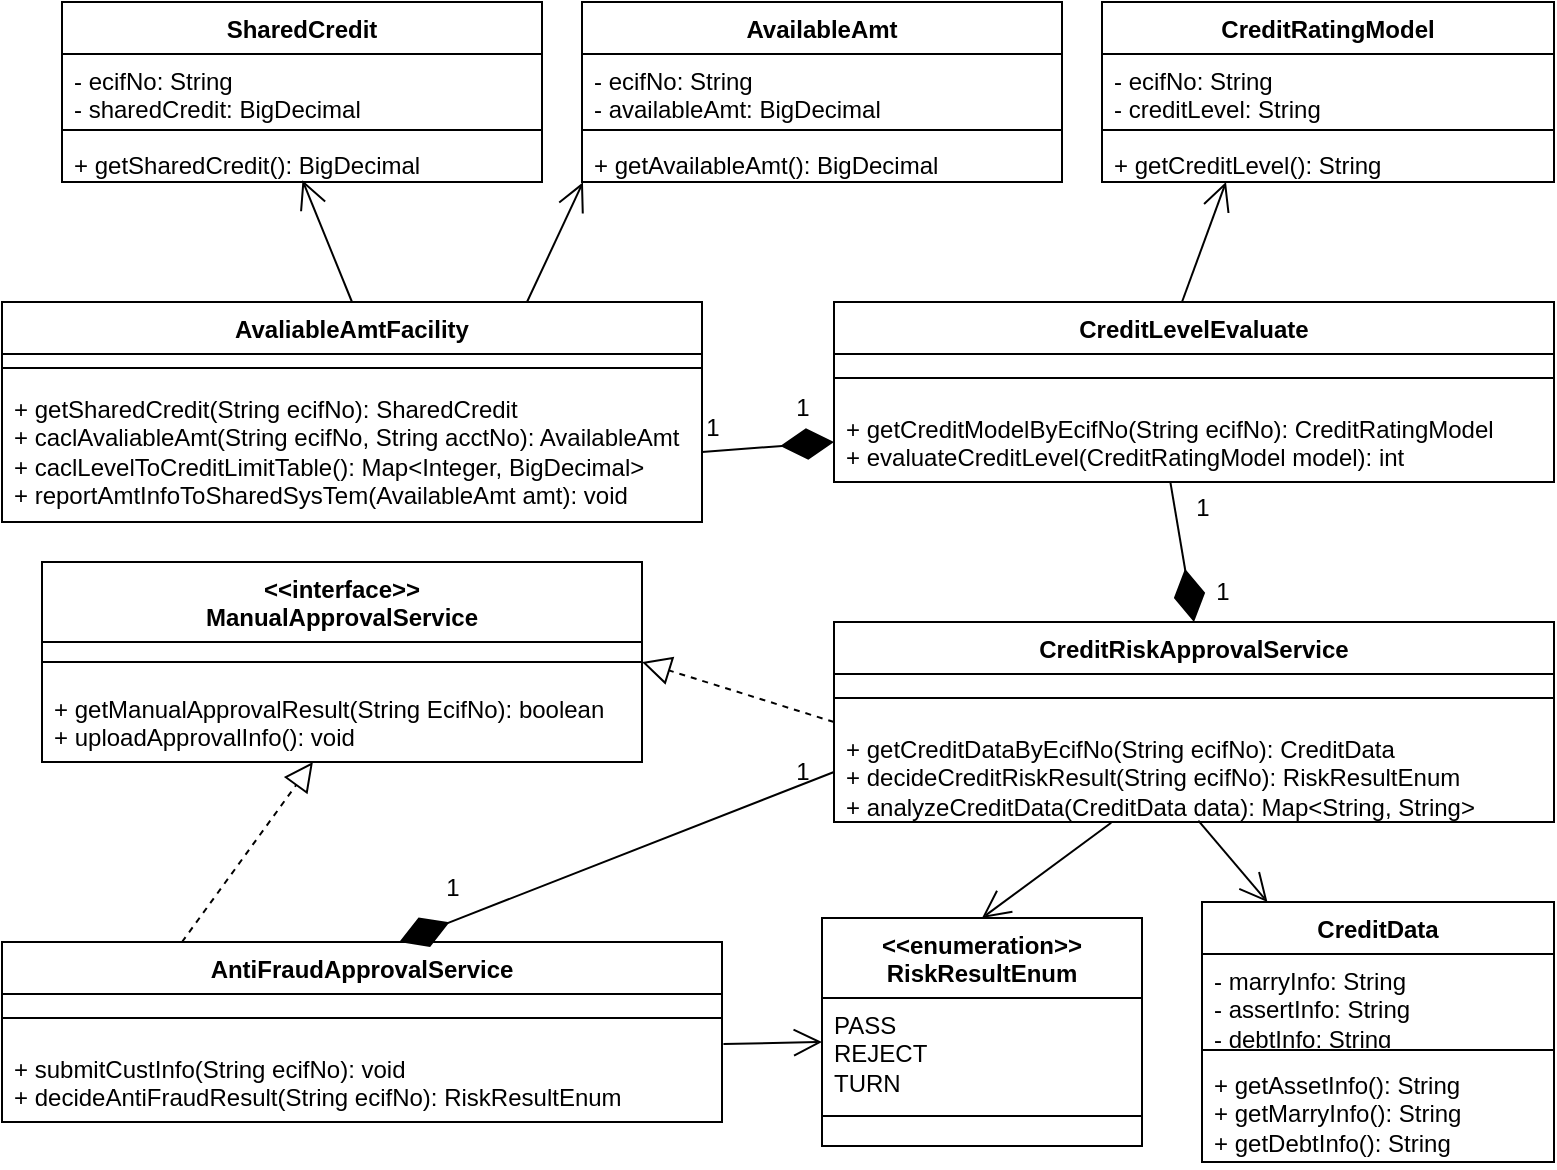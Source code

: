 <mxfile version="21.6.5" type="github">
  <diagram name="第 1 页" id="nujMItkQvAbVNNYGcNMh">
    <mxGraphModel dx="1166" dy="775" grid="1" gridSize="10" guides="1" tooltips="1" connect="1" arrows="1" fold="1" page="1" pageScale="1" pageWidth="827" pageHeight="1169" math="0" shadow="0">
      <root>
        <mxCell id="0" />
        <mxCell id="1" parent="0" />
        <mxCell id="LWc6yBgg0FcKB93T4zAy-1" value="AvaliableAmtFacility" style="swimlane;fontStyle=1;align=center;verticalAlign=top;childLayout=stackLayout;horizontal=1;startSize=26;horizontalStack=0;resizeParent=1;resizeParentMax=0;resizeLast=0;collapsible=1;marginBottom=0;whiteSpace=wrap;html=1;" parent="1" vertex="1">
          <mxGeometry x="20" y="260" width="350" height="110" as="geometry" />
        </mxCell>
        <mxCell id="LWc6yBgg0FcKB93T4zAy-3" value="" style="line;strokeWidth=1;fillColor=none;align=left;verticalAlign=middle;spacingTop=-1;spacingLeft=3;spacingRight=3;rotatable=0;labelPosition=right;points=[];portConstraint=eastwest;strokeColor=inherit;" parent="LWc6yBgg0FcKB93T4zAy-1" vertex="1">
          <mxGeometry y="26" width="350" height="14" as="geometry" />
        </mxCell>
        <mxCell id="LWc6yBgg0FcKB93T4zAy-4" value="+ getSharedCredit(String ecifNo): SharedCredit&lt;br&gt;+ caclAvaliableAmt(String ecifNo, String acctNo): AvailableAmt&lt;br&gt;+ caclLevelToCreditLimitTable(): Map&amp;lt;Integer, BigDecimal&amp;gt;&lt;br&gt;+ reportAmtInfoToSharedSysTem(AvailableAmt amt): void" style="text;strokeColor=none;fillColor=none;align=left;verticalAlign=top;spacingLeft=4;spacingRight=4;overflow=hidden;rotatable=0;points=[[0,0.5],[1,0.5]];portConstraint=eastwest;whiteSpace=wrap;html=1;" parent="LWc6yBgg0FcKB93T4zAy-1" vertex="1">
          <mxGeometry y="40" width="350" height="70" as="geometry" />
        </mxCell>
        <mxCell id="LWc6yBgg0FcKB93T4zAy-5" value="SharedCredit" style="swimlane;fontStyle=1;align=center;verticalAlign=top;childLayout=stackLayout;horizontal=1;startSize=26;horizontalStack=0;resizeParent=1;resizeParentMax=0;resizeLast=0;collapsible=1;marginBottom=0;whiteSpace=wrap;html=1;" parent="1" vertex="1">
          <mxGeometry x="50" y="110" width="240" height="90" as="geometry" />
        </mxCell>
        <mxCell id="LWc6yBgg0FcKB93T4zAy-6" value="- ecifNo: String&lt;br&gt;- sharedCredit: BigDecimal" style="text;strokeColor=none;fillColor=none;align=left;verticalAlign=top;spacingLeft=4;spacingRight=4;overflow=hidden;rotatable=0;points=[[0,0.5],[1,0.5]];portConstraint=eastwest;whiteSpace=wrap;html=1;" parent="LWc6yBgg0FcKB93T4zAy-5" vertex="1">
          <mxGeometry y="26" width="240" height="34" as="geometry" />
        </mxCell>
        <mxCell id="LWc6yBgg0FcKB93T4zAy-7" value="" style="line;strokeWidth=1;fillColor=none;align=left;verticalAlign=middle;spacingTop=-1;spacingLeft=3;spacingRight=3;rotatable=0;labelPosition=right;points=[];portConstraint=eastwest;strokeColor=inherit;" parent="LWc6yBgg0FcKB93T4zAy-5" vertex="1">
          <mxGeometry y="60" width="240" height="8" as="geometry" />
        </mxCell>
        <mxCell id="LWc6yBgg0FcKB93T4zAy-8" value="+ getSharedCredit(): BigDecimal" style="text;strokeColor=none;fillColor=none;align=left;verticalAlign=top;spacingLeft=4;spacingRight=4;overflow=hidden;rotatable=0;points=[[0,0.5],[1,0.5]];portConstraint=eastwest;whiteSpace=wrap;html=1;" parent="LWc6yBgg0FcKB93T4zAy-5" vertex="1">
          <mxGeometry y="68" width="240" height="22" as="geometry" />
        </mxCell>
        <mxCell id="LWc6yBgg0FcKB93T4zAy-9" value="" style="endArrow=open;endFill=1;endSize=12;html=1;rounded=0;entryX=0.501;entryY=0.96;entryDx=0;entryDy=0;entryPerimeter=0;exitX=0.5;exitY=0;exitDx=0;exitDy=0;" parent="1" source="LWc6yBgg0FcKB93T4zAy-1" target="LWc6yBgg0FcKB93T4zAy-8" edge="1">
          <mxGeometry width="160" relative="1" as="geometry">
            <mxPoint x="-60" y="230" as="sourcePoint" />
            <mxPoint x="100" y="230" as="targetPoint" />
          </mxGeometry>
        </mxCell>
        <mxCell id="LWc6yBgg0FcKB93T4zAy-14" value="CreditLevelEvaluate" style="swimlane;fontStyle=1;align=center;verticalAlign=top;childLayout=stackLayout;horizontal=1;startSize=26;horizontalStack=0;resizeParent=1;resizeParentMax=0;resizeLast=0;collapsible=1;marginBottom=0;whiteSpace=wrap;html=1;" parent="1" vertex="1">
          <mxGeometry x="436" y="260" width="360" height="90" as="geometry" />
        </mxCell>
        <mxCell id="LWc6yBgg0FcKB93T4zAy-16" value="" style="line;strokeWidth=1;fillColor=none;align=left;verticalAlign=middle;spacingTop=-1;spacingLeft=3;spacingRight=3;rotatable=0;labelPosition=right;points=[];portConstraint=eastwest;strokeColor=inherit;" parent="LWc6yBgg0FcKB93T4zAy-14" vertex="1">
          <mxGeometry y="26" width="360" height="24" as="geometry" />
        </mxCell>
        <mxCell id="LWc6yBgg0FcKB93T4zAy-17" value="+ getCreditModelByEcifNo(String ecifNo): CreditRatingModel&lt;br&gt;+ evaluateCreditLevel(CreditRatingModel model): int" style="text;strokeColor=none;fillColor=none;align=left;verticalAlign=top;spacingLeft=4;spacingRight=4;overflow=hidden;rotatable=0;points=[[0,0.5],[1,0.5]];portConstraint=eastwest;whiteSpace=wrap;html=1;" parent="LWc6yBgg0FcKB93T4zAy-14" vertex="1">
          <mxGeometry y="50" width="360" height="40" as="geometry" />
        </mxCell>
        <mxCell id="LWc6yBgg0FcKB93T4zAy-18" value="AvailableAmt" style="swimlane;fontStyle=1;align=center;verticalAlign=top;childLayout=stackLayout;horizontal=1;startSize=26;horizontalStack=0;resizeParent=1;resizeParentMax=0;resizeLast=0;collapsible=1;marginBottom=0;whiteSpace=wrap;html=1;" parent="1" vertex="1">
          <mxGeometry x="310" y="110" width="240" height="90" as="geometry" />
        </mxCell>
        <mxCell id="LWc6yBgg0FcKB93T4zAy-19" value="- ecifNo: String&lt;br&gt;- availableAmt: BigDecimal" style="text;strokeColor=none;fillColor=none;align=left;verticalAlign=top;spacingLeft=4;spacingRight=4;overflow=hidden;rotatable=0;points=[[0,0.5],[1,0.5]];portConstraint=eastwest;whiteSpace=wrap;html=1;" parent="LWc6yBgg0FcKB93T4zAy-18" vertex="1">
          <mxGeometry y="26" width="240" height="34" as="geometry" />
        </mxCell>
        <mxCell id="LWc6yBgg0FcKB93T4zAy-20" value="" style="line;strokeWidth=1;fillColor=none;align=left;verticalAlign=middle;spacingTop=-1;spacingLeft=3;spacingRight=3;rotatable=0;labelPosition=right;points=[];portConstraint=eastwest;strokeColor=inherit;" parent="LWc6yBgg0FcKB93T4zAy-18" vertex="1">
          <mxGeometry y="60" width="240" height="8" as="geometry" />
        </mxCell>
        <mxCell id="LWc6yBgg0FcKB93T4zAy-21" value="+ getAvailableAmt(): BigDecimal" style="text;strokeColor=none;fillColor=none;align=left;verticalAlign=top;spacingLeft=4;spacingRight=4;overflow=hidden;rotatable=0;points=[[0,0.5],[1,0.5]];portConstraint=eastwest;whiteSpace=wrap;html=1;" parent="LWc6yBgg0FcKB93T4zAy-18" vertex="1">
          <mxGeometry y="68" width="240" height="22" as="geometry" />
        </mxCell>
        <mxCell id="LWc6yBgg0FcKB93T4zAy-22" value="" style="endArrow=open;endFill=1;endSize=12;html=1;rounded=0;entryX=0.002;entryY=1.008;entryDx=0;entryDy=0;entryPerimeter=0;exitX=0.75;exitY=0;exitDx=0;exitDy=0;" parent="1" source="LWc6yBgg0FcKB93T4zAy-1" target="LWc6yBgg0FcKB93T4zAy-21" edge="1">
          <mxGeometry width="160" relative="1" as="geometry">
            <mxPoint x="260" y="250" as="sourcePoint" />
            <mxPoint x="175" y="208" as="targetPoint" />
          </mxGeometry>
        </mxCell>
        <mxCell id="LWc6yBgg0FcKB93T4zAy-23" value="CreditRatingModel" style="swimlane;fontStyle=1;align=center;verticalAlign=top;childLayout=stackLayout;horizontal=1;startSize=26;horizontalStack=0;resizeParent=1;resizeParentMax=0;resizeLast=0;collapsible=1;marginBottom=0;whiteSpace=wrap;html=1;" parent="1" vertex="1">
          <mxGeometry x="570" y="110" width="226" height="90" as="geometry" />
        </mxCell>
        <mxCell id="LWc6yBgg0FcKB93T4zAy-24" value="- ecifNo: String&lt;br&gt;- creditLevel: String" style="text;strokeColor=none;fillColor=none;align=left;verticalAlign=top;spacingLeft=4;spacingRight=4;overflow=hidden;rotatable=0;points=[[0,0.5],[1,0.5]];portConstraint=eastwest;whiteSpace=wrap;html=1;" parent="LWc6yBgg0FcKB93T4zAy-23" vertex="1">
          <mxGeometry y="26" width="226" height="34" as="geometry" />
        </mxCell>
        <mxCell id="LWc6yBgg0FcKB93T4zAy-25" value="" style="line;strokeWidth=1;fillColor=none;align=left;verticalAlign=middle;spacingTop=-1;spacingLeft=3;spacingRight=3;rotatable=0;labelPosition=right;points=[];portConstraint=eastwest;strokeColor=inherit;" parent="LWc6yBgg0FcKB93T4zAy-23" vertex="1">
          <mxGeometry y="60" width="226" height="8" as="geometry" />
        </mxCell>
        <mxCell id="LWc6yBgg0FcKB93T4zAy-26" value="+ getCreditLevel(): String" style="text;strokeColor=none;fillColor=none;align=left;verticalAlign=top;spacingLeft=4;spacingRight=4;overflow=hidden;rotatable=0;points=[[0,0.5],[1,0.5]];portConstraint=eastwest;whiteSpace=wrap;html=1;" parent="LWc6yBgg0FcKB93T4zAy-23" vertex="1">
          <mxGeometry y="68" width="226" height="22" as="geometry" />
        </mxCell>
        <mxCell id="LWc6yBgg0FcKB93T4zAy-27" value="" style="endArrow=open;endFill=1;endSize=12;html=1;rounded=0;entryX=0.002;entryY=1.008;entryDx=0;entryDy=0;entryPerimeter=0;exitX=0.75;exitY=0;exitDx=0;exitDy=0;" parent="1" edge="1">
          <mxGeometry width="160" relative="1" as="geometry">
            <mxPoint x="610" y="260" as="sourcePoint" />
            <mxPoint x="632" y="200" as="targetPoint" />
          </mxGeometry>
        </mxCell>
        <mxCell id="LWc6yBgg0FcKB93T4zAy-28" value="" style="endArrow=diamondThin;endFill=1;endSize=24;html=1;rounded=0;entryX=0;entryY=0.5;entryDx=0;entryDy=0;exitX=1;exitY=0.5;exitDx=0;exitDy=0;" parent="1" source="LWc6yBgg0FcKB93T4zAy-4" target="LWc6yBgg0FcKB93T4zAy-17" edge="1">
          <mxGeometry width="160" relative="1" as="geometry">
            <mxPoint x="400" y="430" as="sourcePoint" />
            <mxPoint x="353" y="320" as="targetPoint" />
          </mxGeometry>
        </mxCell>
        <mxCell id="LWc6yBgg0FcKB93T4zAy-29" value="CreditRiskApprovalService" style="swimlane;fontStyle=1;align=center;verticalAlign=top;childLayout=stackLayout;horizontal=1;startSize=26;horizontalStack=0;resizeParent=1;resizeParentMax=0;resizeLast=0;collapsible=1;marginBottom=0;whiteSpace=wrap;html=1;" parent="1" vertex="1">
          <mxGeometry x="436" y="420" width="360" height="100" as="geometry" />
        </mxCell>
        <mxCell id="LWc6yBgg0FcKB93T4zAy-30" value="" style="line;strokeWidth=1;fillColor=none;align=left;verticalAlign=middle;spacingTop=-1;spacingLeft=3;spacingRight=3;rotatable=0;labelPosition=right;points=[];portConstraint=eastwest;strokeColor=inherit;" parent="LWc6yBgg0FcKB93T4zAy-29" vertex="1">
          <mxGeometry y="26" width="360" height="24" as="geometry" />
        </mxCell>
        <mxCell id="LWc6yBgg0FcKB93T4zAy-31" value="+ getCreditDataByEcifNo(String ecifNo): CreditData&lt;br&gt;+ decideCreditRiskResult(String ecifNo): RiskResultEnum&lt;br&gt;+ analyzeCreditData(CreditData data): Map&amp;lt;String, String&amp;gt;" style="text;strokeColor=none;fillColor=none;align=left;verticalAlign=top;spacingLeft=4;spacingRight=4;overflow=hidden;rotatable=0;points=[[0,0.5],[1,0.5]];portConstraint=eastwest;whiteSpace=wrap;html=1;" parent="LWc6yBgg0FcKB93T4zAy-29" vertex="1">
          <mxGeometry y="50" width="360" height="50" as="geometry" />
        </mxCell>
        <mxCell id="LWc6yBgg0FcKB93T4zAy-32" value="&amp;lt;&amp;lt;interface&amp;gt;&amp;gt;&lt;br&gt;ManualApprovalService" style="swimlane;fontStyle=1;align=center;verticalAlign=top;childLayout=stackLayout;horizontal=1;startSize=40;horizontalStack=0;resizeParent=1;resizeParentMax=0;resizeLast=0;collapsible=1;marginBottom=0;whiteSpace=wrap;html=1;" parent="1" vertex="1">
          <mxGeometry x="40" y="390" width="300" height="100" as="geometry" />
        </mxCell>
        <mxCell id="LWc6yBgg0FcKB93T4zAy-33" value="" style="line;strokeWidth=1;fillColor=none;align=left;verticalAlign=middle;spacingTop=-1;spacingLeft=3;spacingRight=3;rotatable=0;labelPosition=right;points=[];portConstraint=eastwest;strokeColor=inherit;" parent="LWc6yBgg0FcKB93T4zAy-32" vertex="1">
          <mxGeometry y="40" width="300" height="20" as="geometry" />
        </mxCell>
        <mxCell id="LWc6yBgg0FcKB93T4zAy-34" value="+ getManualApprovalResult(String EcifNo): boolean&lt;br&gt;+ uploadApprovalInfo(): void" style="text;strokeColor=none;fillColor=none;align=left;verticalAlign=top;spacingLeft=4;spacingRight=4;overflow=hidden;rotatable=0;points=[[0,0.5],[1,0.5]];portConstraint=eastwest;whiteSpace=wrap;html=1;" parent="LWc6yBgg0FcKB93T4zAy-32" vertex="1">
          <mxGeometry y="60" width="300" height="40" as="geometry" />
        </mxCell>
        <mxCell id="LWc6yBgg0FcKB93T4zAy-35" value="" style="endArrow=block;dashed=1;endFill=0;endSize=12;html=1;rounded=0;entryX=1;entryY=0.5;entryDx=0;entryDy=0;exitX=0;exitY=0.5;exitDx=0;exitDy=0;" parent="1" source="LWc6yBgg0FcKB93T4zAy-29" target="LWc6yBgg0FcKB93T4zAy-32" edge="1">
          <mxGeometry width="160" relative="1" as="geometry">
            <mxPoint x="380" y="500" as="sourcePoint" />
            <mxPoint x="540" y="500" as="targetPoint" />
          </mxGeometry>
        </mxCell>
        <mxCell id="LWc6yBgg0FcKB93T4zAy-46" value="" style="endArrow=diamondThin;endFill=1;endSize=24;html=1;rounded=0;entryX=0.5;entryY=0;entryDx=0;entryDy=0;exitX=0.467;exitY=0.992;exitDx=0;exitDy=0;exitPerimeter=0;" parent="1" source="LWc6yBgg0FcKB93T4zAy-17" target="LWc6yBgg0FcKB93T4zAy-29" edge="1">
          <mxGeometry width="160" relative="1" as="geometry">
            <mxPoint x="550" y="385" as="sourcePoint" />
            <mxPoint x="626" y="370" as="targetPoint" />
          </mxGeometry>
        </mxCell>
        <mxCell id="LWc6yBgg0FcKB93T4zAy-47" value="CreditData" style="swimlane;fontStyle=1;align=center;verticalAlign=top;childLayout=stackLayout;horizontal=1;startSize=26;horizontalStack=0;resizeParent=1;resizeParentMax=0;resizeLast=0;collapsible=1;marginBottom=0;whiteSpace=wrap;html=1;" parent="1" vertex="1">
          <mxGeometry x="620" y="560" width="176" height="130" as="geometry" />
        </mxCell>
        <mxCell id="LWc6yBgg0FcKB93T4zAy-48" value="- marryInfo: String&lt;br&gt;- assertInfo: String&lt;br&gt;- debtInfo: String" style="text;strokeColor=none;fillColor=none;align=left;verticalAlign=top;spacingLeft=4;spacingRight=4;overflow=hidden;rotatable=0;points=[[0,0.5],[1,0.5]];portConstraint=eastwest;whiteSpace=wrap;html=1;" parent="LWc6yBgg0FcKB93T4zAy-47" vertex="1">
          <mxGeometry y="26" width="176" height="44" as="geometry" />
        </mxCell>
        <mxCell id="LWc6yBgg0FcKB93T4zAy-49" value="" style="line;strokeWidth=1;fillColor=none;align=left;verticalAlign=middle;spacingTop=-1;spacingLeft=3;spacingRight=3;rotatable=0;labelPosition=right;points=[];portConstraint=eastwest;strokeColor=inherit;" parent="LWc6yBgg0FcKB93T4zAy-47" vertex="1">
          <mxGeometry y="70" width="176" height="8" as="geometry" />
        </mxCell>
        <mxCell id="LWc6yBgg0FcKB93T4zAy-50" value="+ getAssetInfo(): String&lt;br&gt;+ getMarryInfo(): String&lt;br&gt;+ getDebtInfo(): String" style="text;strokeColor=none;fillColor=none;align=left;verticalAlign=top;spacingLeft=4;spacingRight=4;overflow=hidden;rotatable=0;points=[[0,0.5],[1,0.5]];portConstraint=eastwest;whiteSpace=wrap;html=1;" parent="LWc6yBgg0FcKB93T4zAy-47" vertex="1">
          <mxGeometry y="78" width="176" height="52" as="geometry" />
        </mxCell>
        <mxCell id="LWc6yBgg0FcKB93T4zAy-51" value="" style="endArrow=open;endFill=1;endSize=12;html=1;rounded=0;exitX=0.506;exitY=0.987;exitDx=0;exitDy=0;exitPerimeter=0;" parent="1" source="LWc6yBgg0FcKB93T4zAy-31" target="LWc6yBgg0FcKB93T4zAy-47" edge="1">
          <mxGeometry width="160" relative="1" as="geometry">
            <mxPoint x="660" y="505" as="sourcePoint" />
            <mxPoint x="736" y="560" as="targetPoint" />
          </mxGeometry>
        </mxCell>
        <mxCell id="LWc6yBgg0FcKB93T4zAy-52" value="AntiFraudApprovalService" style="swimlane;fontStyle=1;align=center;verticalAlign=top;childLayout=stackLayout;horizontal=1;startSize=26;horizontalStack=0;resizeParent=1;resizeParentMax=0;resizeLast=0;collapsible=1;marginBottom=0;whiteSpace=wrap;html=1;" parent="1" vertex="1">
          <mxGeometry x="20" y="580" width="360" height="90" as="geometry" />
        </mxCell>
        <mxCell id="LWc6yBgg0FcKB93T4zAy-53" value="" style="line;strokeWidth=1;fillColor=none;align=left;verticalAlign=middle;spacingTop=-1;spacingLeft=3;spacingRight=3;rotatable=0;labelPosition=right;points=[];portConstraint=eastwest;strokeColor=inherit;" parent="LWc6yBgg0FcKB93T4zAy-52" vertex="1">
          <mxGeometry y="26" width="360" height="24" as="geometry" />
        </mxCell>
        <mxCell id="LWc6yBgg0FcKB93T4zAy-54" value="+ submitCustInfo(String ecifNo): void&lt;br&gt;+ decideAntiFraudResult(String ecifNo): RiskResultEnum" style="text;strokeColor=none;fillColor=none;align=left;verticalAlign=top;spacingLeft=4;spacingRight=4;overflow=hidden;rotatable=0;points=[[0,0.5],[1,0.5]];portConstraint=eastwest;whiteSpace=wrap;html=1;" parent="LWc6yBgg0FcKB93T4zAy-52" vertex="1">
          <mxGeometry y="50" width="360" height="40" as="geometry" />
        </mxCell>
        <mxCell id="LWc6yBgg0FcKB93T4zAy-55" value="" style="endArrow=diamondThin;endFill=1;endSize=24;html=1;rounded=0;entryX=0.5;entryY=0;entryDx=0;entryDy=0;exitX=0;exitY=0.5;exitDx=0;exitDy=0;" parent="1" source="LWc6yBgg0FcKB93T4zAy-31" edge="1">
          <mxGeometry width="160" relative="1" as="geometry">
            <mxPoint x="360.0" y="525.45" as="sourcePoint" />
            <mxPoint x="218.6" y="580" as="targetPoint" />
          </mxGeometry>
        </mxCell>
        <mxCell id="LWc6yBgg0FcKB93T4zAy-56" value="" style="endArrow=block;dashed=1;endFill=0;endSize=12;html=1;rounded=0;exitX=0.25;exitY=0;exitDx=0;exitDy=0;" parent="1" source="LWc6yBgg0FcKB93T4zAy-52" target="LWc6yBgg0FcKB93T4zAy-34" edge="1">
          <mxGeometry width="160" relative="1" as="geometry">
            <mxPoint x="166" y="555" as="sourcePoint" />
            <mxPoint x="70" y="550" as="targetPoint" />
          </mxGeometry>
        </mxCell>
        <mxCell id="glQUe7IPwAwSsz3Q0e0L-1" value="&lt;b style=&quot;border-color: var(--border-color);&quot;&gt;&amp;lt;&amp;lt;enumeration&amp;gt;&amp;gt;&lt;br style=&quot;border-color: var(--border-color);&quot;&gt;RiskResultEnum&lt;/b&gt;" style="swimlane;fontStyle=1;align=center;verticalAlign=top;childLayout=stackLayout;horizontal=1;startSize=40;horizontalStack=0;resizeParent=1;resizeParentMax=0;resizeLast=0;collapsible=1;marginBottom=0;whiteSpace=wrap;html=1;" vertex="1" parent="1">
          <mxGeometry x="430" y="568" width="160" height="114" as="geometry" />
        </mxCell>
        <mxCell id="glQUe7IPwAwSsz3Q0e0L-2" value="PASS&lt;br&gt;REJECT&lt;br&gt;TURN" style="text;strokeColor=none;fillColor=none;align=left;verticalAlign=top;spacingLeft=4;spacingRight=4;overflow=hidden;rotatable=0;points=[[0,0.5],[1,0.5]];portConstraint=eastwest;whiteSpace=wrap;html=1;" vertex="1" parent="glQUe7IPwAwSsz3Q0e0L-1">
          <mxGeometry y="40" width="160" height="44" as="geometry" />
        </mxCell>
        <mxCell id="glQUe7IPwAwSsz3Q0e0L-3" value="" style="line;strokeWidth=1;fillColor=none;align=left;verticalAlign=middle;spacingTop=-1;spacingLeft=3;spacingRight=3;rotatable=0;labelPosition=right;points=[];portConstraint=eastwest;strokeColor=inherit;" vertex="1" parent="glQUe7IPwAwSsz3Q0e0L-1">
          <mxGeometry y="84" width="160" height="30" as="geometry" />
        </mxCell>
        <mxCell id="glQUe7IPwAwSsz3Q0e0L-5" value="1" style="text;html=1;align=center;verticalAlign=middle;resizable=0;points=[];autosize=1;strokeColor=none;fillColor=none;" vertex="1" parent="1">
          <mxGeometry x="360" y="308" width="30" height="30" as="geometry" />
        </mxCell>
        <mxCell id="glQUe7IPwAwSsz3Q0e0L-6" value="1" style="text;html=1;align=center;verticalAlign=middle;resizable=0;points=[];autosize=1;strokeColor=none;fillColor=none;" vertex="1" parent="1">
          <mxGeometry x="405" y="298" width="30" height="30" as="geometry" />
        </mxCell>
        <mxCell id="glQUe7IPwAwSsz3Q0e0L-7" value="1" style="text;html=1;align=center;verticalAlign=middle;resizable=0;points=[];autosize=1;strokeColor=none;fillColor=none;" vertex="1" parent="1">
          <mxGeometry x="605" y="348" width="30" height="30" as="geometry" />
        </mxCell>
        <mxCell id="glQUe7IPwAwSsz3Q0e0L-8" value="1" style="text;html=1;align=center;verticalAlign=middle;resizable=0;points=[];autosize=1;strokeColor=none;fillColor=none;" vertex="1" parent="1">
          <mxGeometry x="615" y="390" width="30" height="30" as="geometry" />
        </mxCell>
        <mxCell id="glQUe7IPwAwSsz3Q0e0L-9" value="1" style="text;html=1;align=center;verticalAlign=middle;resizable=0;points=[];autosize=1;strokeColor=none;fillColor=none;" vertex="1" parent="1">
          <mxGeometry x="405" y="480" width="30" height="30" as="geometry" />
        </mxCell>
        <mxCell id="glQUe7IPwAwSsz3Q0e0L-10" value="1" style="text;html=1;align=center;verticalAlign=middle;resizable=0;points=[];autosize=1;strokeColor=none;fillColor=none;" vertex="1" parent="1">
          <mxGeometry x="230" y="538" width="30" height="30" as="geometry" />
        </mxCell>
        <mxCell id="glQUe7IPwAwSsz3Q0e0L-11" value="" style="endArrow=open;endFill=1;endSize=12;html=1;rounded=0;exitX=0.385;exitY=1.007;exitDx=0;exitDy=0;exitPerimeter=0;entryX=0.5;entryY=0;entryDx=0;entryDy=0;" edge="1" parent="1" source="LWc6yBgg0FcKB93T4zAy-31" target="glQUe7IPwAwSsz3Q0e0L-1">
          <mxGeometry width="160" relative="1" as="geometry">
            <mxPoint x="628" y="529" as="sourcePoint" />
            <mxPoint x="663" y="570" as="targetPoint" />
          </mxGeometry>
        </mxCell>
        <mxCell id="glQUe7IPwAwSsz3Q0e0L-12" value="" style="endArrow=open;endFill=1;endSize=12;html=1;rounded=0;exitX=1.002;exitY=0.025;exitDx=0;exitDy=0;exitPerimeter=0;entryX=0;entryY=0.5;entryDx=0;entryDy=0;" edge="1" parent="1" source="LWc6yBgg0FcKB93T4zAy-54" target="glQUe7IPwAwSsz3Q0e0L-2">
          <mxGeometry width="160" relative="1" as="geometry">
            <mxPoint x="585" y="530" as="sourcePoint" />
            <mxPoint x="520" y="578" as="targetPoint" />
          </mxGeometry>
        </mxCell>
      </root>
    </mxGraphModel>
  </diagram>
</mxfile>
